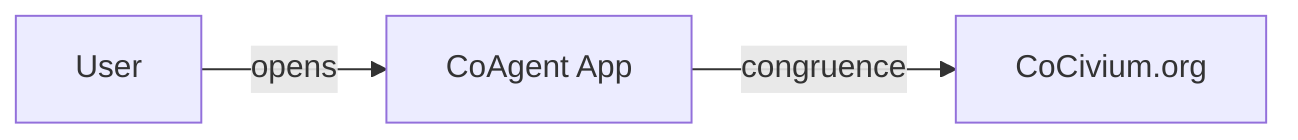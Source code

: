 %% CoAgent Minimal Box/Arrow
flowchart LR
  user["User"]
  coagent["CoAgent App"]
  cocivium["CoCivium.org"]
  user -- "opens" --> coagent
  coagent -- "congruence" --> cocivium